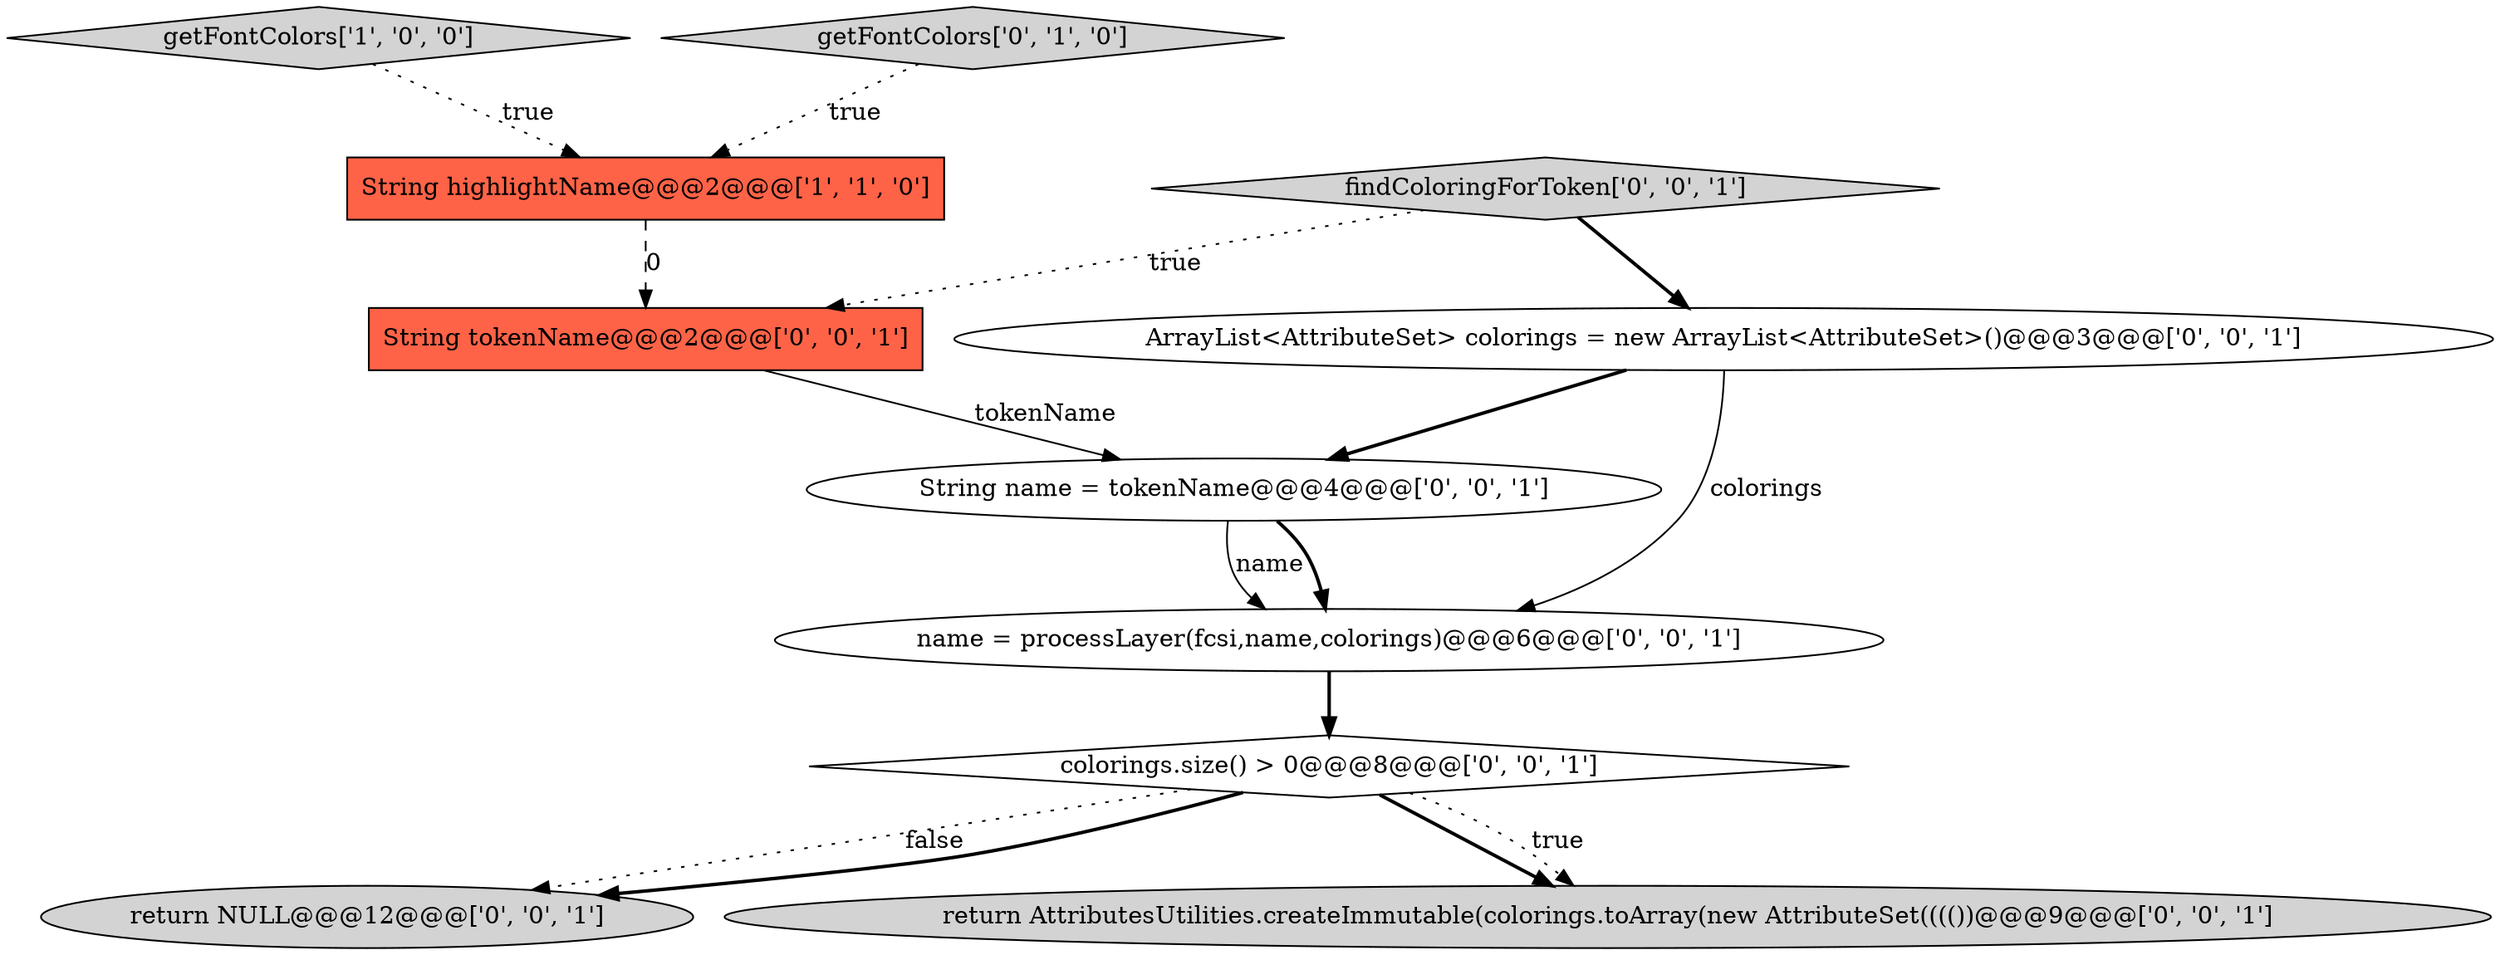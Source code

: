 digraph {
8 [style = filled, label = "String name = tokenName@@@4@@@['0', '0', '1']", fillcolor = white, shape = ellipse image = "AAA0AAABBB3BBB"];
10 [style = filled, label = "return NULL@@@12@@@['0', '0', '1']", fillcolor = lightgray, shape = ellipse image = "AAA0AAABBB3BBB"];
3 [style = filled, label = "return AttributesUtilities.createImmutable(colorings.toArray(new AttributeSet(((())@@@9@@@['0', '0', '1']", fillcolor = lightgray, shape = ellipse image = "AAA0AAABBB3BBB"];
9 [style = filled, label = "String tokenName@@@2@@@['0', '0', '1']", fillcolor = tomato, shape = box image = "AAA0AAABBB3BBB"];
0 [style = filled, label = "String highlightName@@@2@@@['1', '1', '0']", fillcolor = tomato, shape = box image = "AAA0AAABBB1BBB"];
1 [style = filled, label = "getFontColors['1', '0', '0']", fillcolor = lightgray, shape = diamond image = "AAA0AAABBB1BBB"];
4 [style = filled, label = "name = processLayer(fcsi,name,colorings)@@@6@@@['0', '0', '1']", fillcolor = white, shape = ellipse image = "AAA0AAABBB3BBB"];
5 [style = filled, label = "ArrayList<AttributeSet> colorings = new ArrayList<AttributeSet>()@@@3@@@['0', '0', '1']", fillcolor = white, shape = ellipse image = "AAA0AAABBB3BBB"];
7 [style = filled, label = "colorings.size() > 0@@@8@@@['0', '0', '1']", fillcolor = white, shape = diamond image = "AAA0AAABBB3BBB"];
6 [style = filled, label = "findColoringForToken['0', '0', '1']", fillcolor = lightgray, shape = diamond image = "AAA0AAABBB3BBB"];
2 [style = filled, label = "getFontColors['0', '1', '0']", fillcolor = lightgray, shape = diamond image = "AAA0AAABBB2BBB"];
7->10 [style = dotted, label="false"];
8->4 [style = solid, label="name"];
5->4 [style = solid, label="colorings"];
5->8 [style = bold, label=""];
7->3 [style = bold, label=""];
6->5 [style = bold, label=""];
1->0 [style = dotted, label="true"];
2->0 [style = dotted, label="true"];
8->4 [style = bold, label=""];
0->9 [style = dashed, label="0"];
6->9 [style = dotted, label="true"];
7->3 [style = dotted, label="true"];
7->10 [style = bold, label=""];
9->8 [style = solid, label="tokenName"];
4->7 [style = bold, label=""];
}
